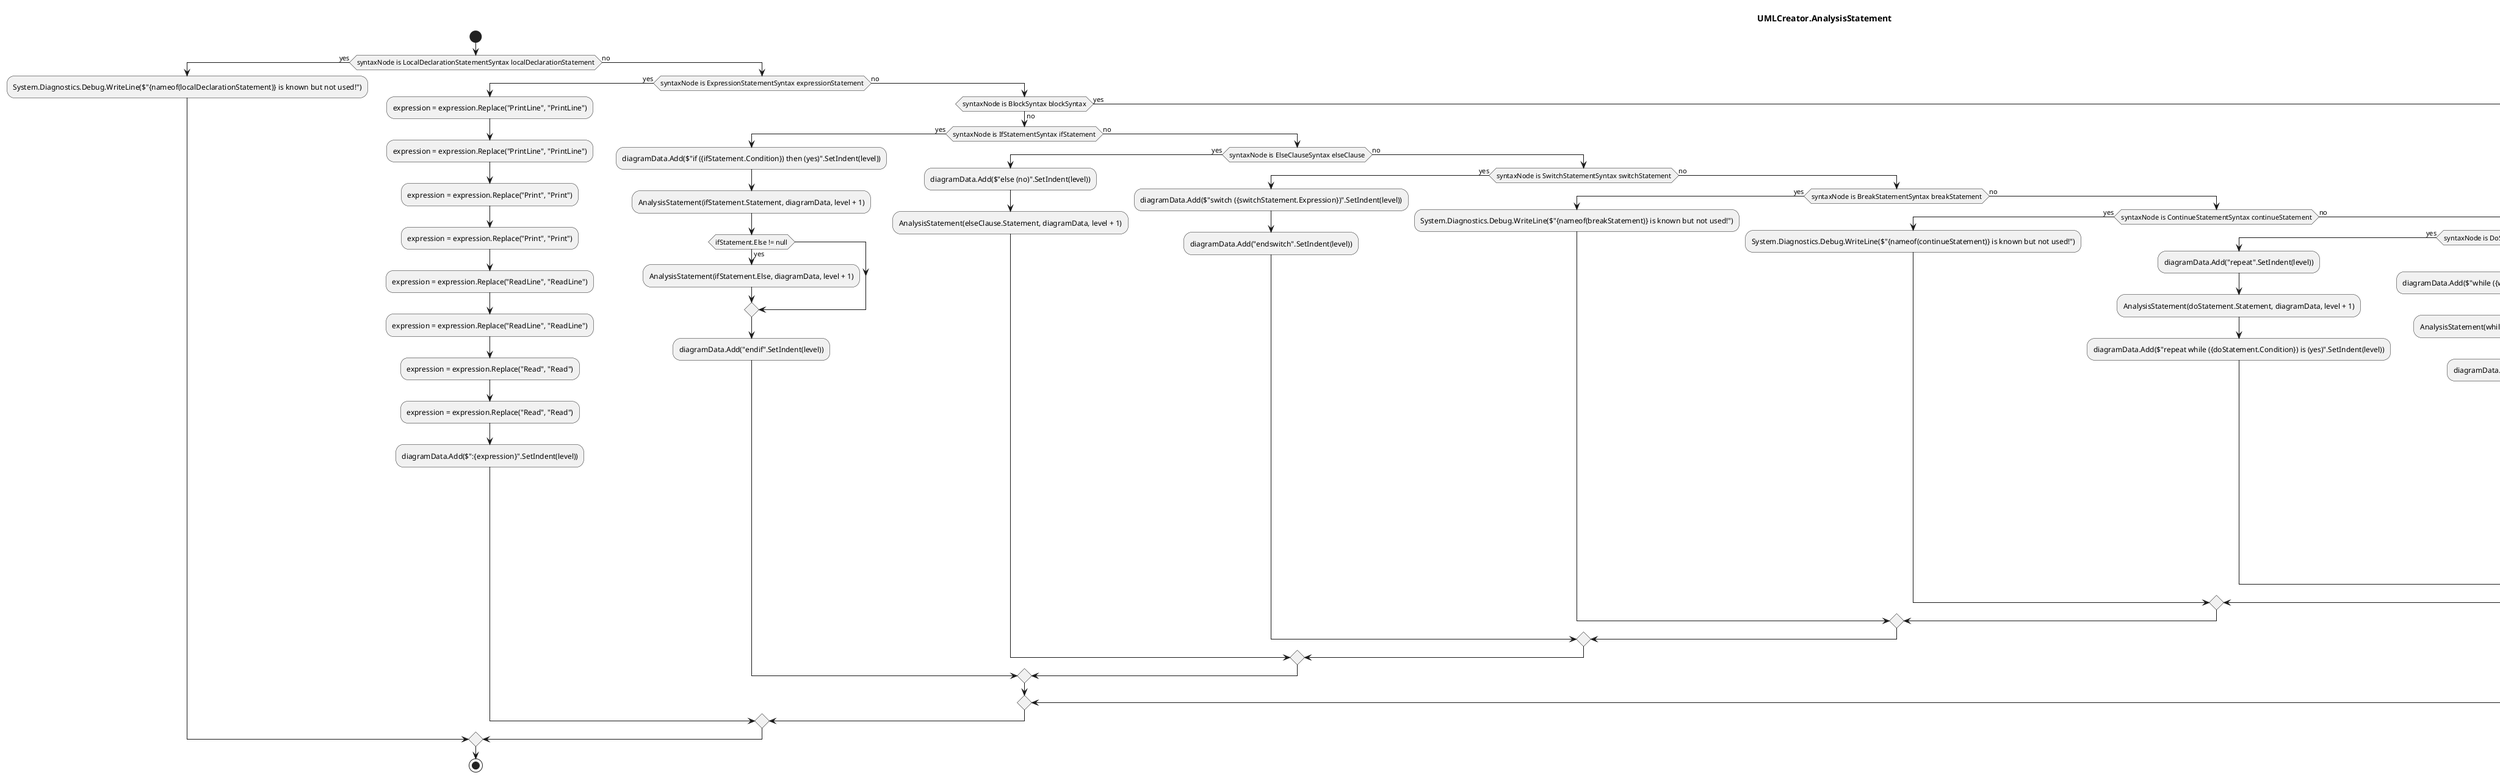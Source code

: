 @startuml UMLCreator.AnalysisStatement
title UMLCreator.AnalysisStatement
start
if (syntaxNode is LocalDeclarationStatementSyntax localDeclarationStatement) then (yes)
    :System.Diagnostics.Debug.WriteLine($"{nameof(localDeclarationStatement)} is known but not used!");
  else (no)
    if (syntaxNode is ExpressionStatementSyntax expressionStatement) then (yes)
        :expression = expression.Replace("PrintLine", "PrintLine");
        :expression = expression.Replace("PrintLine", "PrintLine");
        :expression = expression.Replace("Print", "Print");
        :expression = expression.Replace("Print", "Print");
        :expression = expression.Replace("ReadLine", "ReadLine");
        :expression = expression.Replace("ReadLine", "ReadLine");
        :expression = expression.Replace("Read", "Read");
        :expression = expression.Replace("Read", "Read");
        :diagramData.Add($":{expression}".SetIndent(level));
      else (no)
        if (syntaxNode is BlockSyntax blockSyntax) then (yes)
          else (no)
            if (syntaxNode is IfStatementSyntax ifStatement) then (yes)
                :diagramData.Add($"if ({ifStatement.Condition}) then (yes)".SetIndent(level));
                :AnalysisStatement(ifStatement.Statement, diagramData, level + 1);
                if (ifStatement.Else != null) then (yes)
                  :AnalysisStatement(ifStatement.Else, diagramData, level + 1);
                endif
                :diagramData.Add("endif".SetIndent(level));
              else (no)
                if (syntaxNode is ElseClauseSyntax elseClause) then (yes)
                    :diagramData.Add($"else (no)".SetIndent(level));
                    :AnalysisStatement(elseClause.Statement, diagramData, level + 1);
                  else (no)
                    if (syntaxNode is SwitchStatementSyntax switchStatement) then (yes)
                        :diagramData.Add($"switch ({switchStatement.Expression})".SetIndent(level));
                        :diagramData.Add("endswitch".SetIndent(level));
                      else (no)
                        if (syntaxNode is BreakStatementSyntax breakStatement) then (yes)
                            :System.Diagnostics.Debug.WriteLine($"{nameof(breakStatement)} is known but not used!");
                          else (no)
                            if (syntaxNode is ContinueStatementSyntax continueStatement) then (yes)
                                :System.Diagnostics.Debug.WriteLine($"{nameof(continueStatement)} is known but not used!");
                              else (no)
                                if (syntaxNode is DoStatementSyntax doStatement) then (yes)
                                    :diagramData.Add("repeat".SetIndent(level));
                                    :AnalysisStatement(doStatement.Statement, diagramData, level + 1);
                                    :diagramData.Add($"repeat while ({doStatement.Condition}) is (yes)".SetIndent(level));
                                  else (no)
                                    if (syntaxNode is WhileStatementSyntax whileStatement) then (yes)
                                        :diagramData.Add($"while ({whileStatement.Condition}) is (yes)".SetIndent(level));
                                        :AnalysisStatement(whileStatement.Statement, diagramData, level + 1);
                                        :diagramData.Add("endwhile (no)".SetIndent(level));
                                      else (no)
                                        if (syntaxNode is ForStatementSyntax forStatement) then (yes)
                                            :diagramData.Add($":{forStatement.Declaration};".SetIndent(level));
                                            :diagramData.Add($"while ({forStatement.Condition}) is (yes)".SetIndent(level));
                                            :AnalysisStatement(forStatement.Statement, diagramData, level + 1);
                                            if (forStatement.Incrementors.Count > 0) then (yes)
                                              :diagramData.Add($":{forStatement.Incrementors};".SetIndent(level));
                                            endif
                                            :diagramData.Add("endwhile (no)".SetIndent(level));
                                          else (no)
                                            if (syntaxNode is ReturnStatementSyntax returnStatement) then (yes)
                                                :System.Diagnostics.Debug.WriteLine($"{nameof(returnStatement)} is known but not used!");
                                              else (no)
                                                  :System.Diagnostics.Debug.WriteLine($"{syntaxNode.GetType().Name} is unknown!");
                                            endif
                                        endif
                                    endif
                                endif
                            endif
                        endif
                    endif
                endif
            endif
        endif
    endif
endif
stop
@enduml
